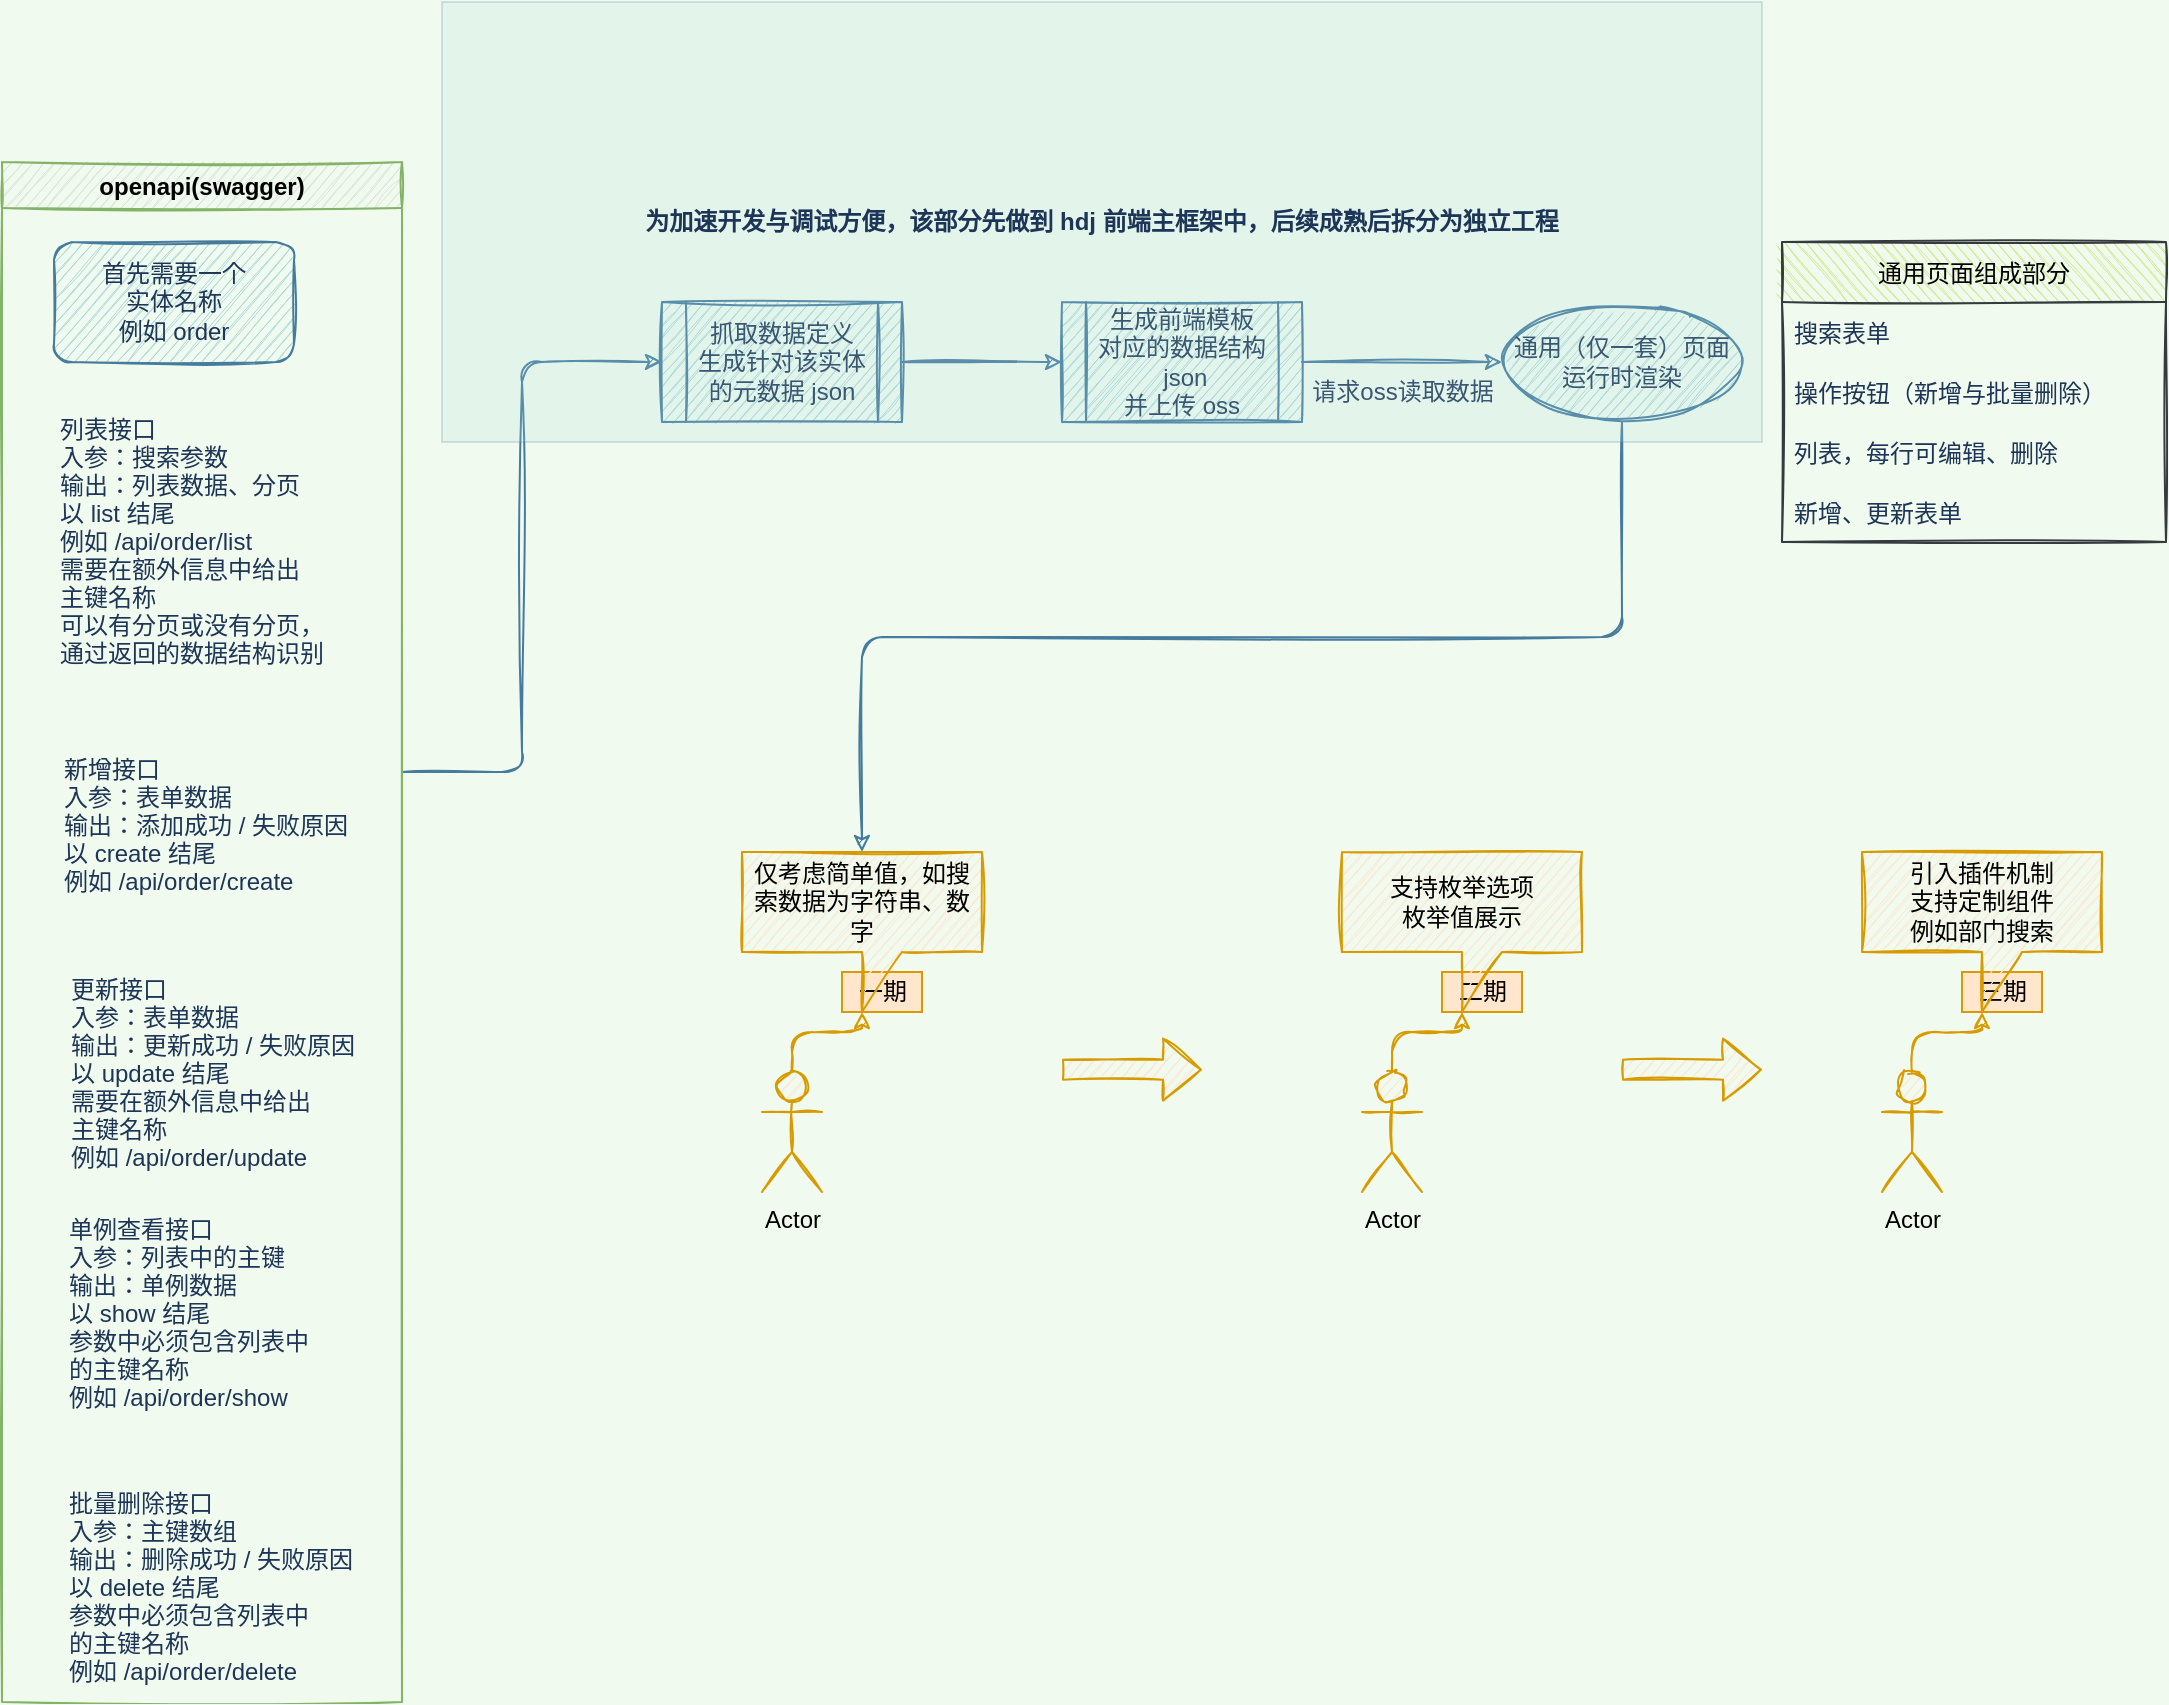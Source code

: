 <mxfile version="16.1.0" type="github">
  <diagram id="3228e29e-7158-1315-38df-8450db1d8a1d" name="Page-1">
    <mxGraphModel dx="1672" dy="1766" grid="1" gridSize="10" guides="1" tooltips="1" connect="1" arrows="1" fold="1" page="1" pageScale="1" pageWidth="1169" pageHeight="827" background="#F1FAEE" math="0" shadow="0">
      <root>
        <mxCell id="0" />
        <mxCell id="1" parent="0" />
        <mxCell id="MM5QcYv-WwZt81QImvIx-21550" style="edgeStyle=orthogonalEdgeStyle;sketch=1;orthogonalLoop=1;jettySize=auto;html=1;entryX=0;entryY=0.5;entryDx=0;entryDy=0;fontColor=#1D3557;strokeColor=#457B9D;fillColor=#A8DADC;" edge="1" parent="1" source="MM5QcYv-WwZt81QImvIx-21541" target="MM5QcYv-WwZt81QImvIx-21549">
          <mxGeometry relative="1" as="geometry">
            <Array as="points">
              <mxPoint x="270" y="365" />
              <mxPoint x="270" y="160" />
            </Array>
          </mxGeometry>
        </mxCell>
        <mxCell id="MM5QcYv-WwZt81QImvIx-21541" value="openapi(swagger)" style="swimlane;strokeColor=#82b366;fillColor=#d5e8d4;rounded=0;sketch=1;" vertex="1" parent="1">
          <mxGeometry x="10" y="60" width="200" height="770" as="geometry" />
        </mxCell>
        <mxCell id="MM5QcYv-WwZt81QImvIx-21544" value="列表接口&#xa;入参：搜索参数&#xa;输出：列表数据、分页&#xa;以 list 结尾&#xa;例如 /api/order/list&#xa;需要在额外信息中给出&#xa;主键名称&#xa;可以有分页或没有分页，&#xa;通过返回的数据结构识别&#xa;&#xa;" style="text;align=left;verticalAlign=top;spacingLeft=4;spacingRight=4;overflow=hidden;rotatable=0;points=[[0,0.5],[1,0.5]];portConstraint=eastwest;rounded=0;sketch=1;fontColor=#1D3557;" vertex="1" parent="MM5QcYv-WwZt81QImvIx-21541">
          <mxGeometry x="23" y="120" width="154" height="150" as="geometry" />
        </mxCell>
        <mxCell id="MM5QcYv-WwZt81QImvIx-21546" value="新增接口&#xa;入参：表单数据&#xa;输出：添加成功 / 失败原因&#xa;以 create 结尾&#xa;例如 /api/order/create" style="text;strokeColor=none;fillColor=none;align=left;verticalAlign=top;spacingLeft=4;spacingRight=4;overflow=hidden;rotatable=0;points=[[0,0.5],[1,0.5]];portConstraint=eastwest;fontColor=#1D3557;rounded=0;sketch=1;" vertex="1" parent="MM5QcYv-WwZt81QImvIx-21541">
          <mxGeometry x="25" y="290" width="159" height="80" as="geometry" />
        </mxCell>
        <mxCell id="MM5QcYv-WwZt81QImvIx-21547" value="更新接口&#xa;入参：表单数据&#xa;输出：更新成功 / 失败原因&#xa;以 update 结尾&#xa;需要在额外信息中给出&#xa;主键名称&#xa;例如 /api/order/update" style="text;strokeColor=none;fillColor=none;align=left;verticalAlign=top;spacingLeft=4;spacingRight=4;overflow=hidden;rotatable=0;points=[[0,0.5],[1,0.5]];portConstraint=eastwest;fontColor=#1D3557;rounded=0;sketch=1;" vertex="1" parent="MM5QcYv-WwZt81QImvIx-21541">
          <mxGeometry x="28.5" y="400" width="171.5" height="110" as="geometry" />
        </mxCell>
        <mxCell id="MM5QcYv-WwZt81QImvIx-21548" value="批量删除接口&#xa;入参：主键数组&#xa;输出：删除成功 / 失败原因&#xa;以 delete 结尾&#xa;参数中必须包含列表中&#xa;的主键名称&#xa;例如 /api/order/delete" style="text;strokeColor=none;fillColor=none;align=left;verticalAlign=top;spacingLeft=4;spacingRight=4;overflow=hidden;rotatable=0;points=[[0,0.5],[1,0.5]];portConstraint=eastwest;fontColor=#1D3557;rounded=0;sketch=1;" vertex="1" parent="MM5QcYv-WwZt81QImvIx-21541">
          <mxGeometry x="27.5" y="657" width="172.5" height="110" as="geometry" />
        </mxCell>
        <mxCell id="MM5QcYv-WwZt81QImvIx-21579" value="首先需要一个&lt;br&gt;实体名称&lt;br&gt;例如 order" style="rounded=1;whiteSpace=wrap;html=1;sketch=1;fontColor=#1D3557;strokeColor=#457B9D;fillColor=#A8DADC;" vertex="1" parent="MM5QcYv-WwZt81QImvIx-21541">
          <mxGeometry x="26" y="40" width="120" height="60" as="geometry" />
        </mxCell>
        <mxCell id="MM5QcYv-WwZt81QImvIx-21589" value="单例查看接口&#xa;入参：列表中的主键&#xa;输出：单例数据&#xa;以 show 结尾&#xa;参数中必须包含列表中&#xa;的主键名称&#xa;例如 /api/order/show" style="text;strokeColor=none;fillColor=none;align=left;verticalAlign=top;spacingLeft=4;spacingRight=4;overflow=hidden;rotatable=0;points=[[0,0.5],[1,0.5]];portConstraint=eastwest;fontColor=#1D3557;rounded=0;sketch=1;" vertex="1" parent="MM5QcYv-WwZt81QImvIx-21541">
          <mxGeometry x="27.5" y="520" width="172.5" height="110" as="geometry" />
        </mxCell>
        <mxCell id="MM5QcYv-WwZt81QImvIx-21554" value="" style="edgeStyle=orthogonalEdgeStyle;sketch=1;orthogonalLoop=1;jettySize=auto;html=1;fontColor=#1D3557;strokeColor=#457B9D;fillColor=#A8DADC;" edge="1" parent="1" source="MM5QcYv-WwZt81QImvIx-21549" target="MM5QcYv-WwZt81QImvIx-21553">
          <mxGeometry relative="1" as="geometry" />
        </mxCell>
        <mxCell id="MM5QcYv-WwZt81QImvIx-21549" value="抓取数据定义&lt;br&gt;生成针对该实体的元数据 json" style="shape=process;whiteSpace=wrap;html=1;backgroundOutline=1;sketch=1;fontColor=#1D3557;strokeColor=#457B9D;fillColor=#A8DADC;" vertex="1" parent="1">
          <mxGeometry x="340" y="130" width="120" height="60" as="geometry" />
        </mxCell>
        <mxCell id="MM5QcYv-WwZt81QImvIx-21556" value="" style="edgeStyle=orthogonalEdgeStyle;sketch=1;orthogonalLoop=1;jettySize=auto;html=1;fontColor=#1D3557;strokeColor=#457B9D;fillColor=#A8DADC;" edge="1" parent="1" source="MM5QcYv-WwZt81QImvIx-21553" target="MM5QcYv-WwZt81QImvIx-21555">
          <mxGeometry relative="1" as="geometry" />
        </mxCell>
        <mxCell id="MM5QcYv-WwZt81QImvIx-21553" value="生成前端模板&lt;br&gt;对应的数据结构&lt;br&gt;&amp;nbsp;json&lt;br&gt;并上传 oss" style="shape=process;whiteSpace=wrap;html=1;backgroundOutline=1;sketch=1;fontColor=#1D3557;strokeColor=#457B9D;fillColor=#A8DADC;" vertex="1" parent="1">
          <mxGeometry x="540" y="130" width="120" height="60" as="geometry" />
        </mxCell>
        <mxCell id="MM5QcYv-WwZt81QImvIx-21578" style="edgeStyle=orthogonalEdgeStyle;sketch=1;orthogonalLoop=1;jettySize=auto;html=1;exitX=0.5;exitY=1;exitDx=0;exitDy=0;fontColor=#1D3557;strokeColor=#457B9D;fillColor=#A8DADC;entryX=0.5;entryY=0;entryDx=0;entryDy=0;entryPerimeter=0;" edge="1" parent="1" source="MM5QcYv-WwZt81QImvIx-21555" target="MM5QcYv-WwZt81QImvIx-21560">
          <mxGeometry relative="1" as="geometry">
            <mxPoint x="440" y="400" as="targetPoint" />
          </mxGeometry>
        </mxCell>
        <mxCell id="MM5QcYv-WwZt81QImvIx-21555" value="通用（仅一套）页面&lt;br&gt;运行时渲染" style="ellipse;whiteSpace=wrap;html=1;fillColor=#A8DADC;strokeColor=#457B9D;fontColor=#1D3557;sketch=1;" vertex="1" parent="1">
          <mxGeometry x="760" y="130" width="120" height="60" as="geometry" />
        </mxCell>
        <mxCell id="MM5QcYv-WwZt81QImvIx-21564" style="edgeStyle=orthogonalEdgeStyle;sketch=1;orthogonalLoop=1;jettySize=auto;html=1;exitX=0.5;exitY=0;exitDx=0;exitDy=0;exitPerimeter=0;entryX=0;entryY=0;entryDx=60;entryDy=80;entryPerimeter=0;fontColor=#1D3557;strokeColor=#d79b00;fillColor=#ffe6cc;" edge="1" parent="1" source="MM5QcYv-WwZt81QImvIx-21557" target="MM5QcYv-WwZt81QImvIx-21560">
          <mxGeometry relative="1" as="geometry" />
        </mxCell>
        <mxCell id="MM5QcYv-WwZt81QImvIx-21557" value="Actor" style="shape=umlActor;verticalLabelPosition=bottom;verticalAlign=top;html=1;outlineConnect=0;sketch=1;strokeColor=#d79b00;fillColor=#ffe6cc;" vertex="1" parent="1">
          <mxGeometry x="390" y="515" width="30" height="60" as="geometry" />
        </mxCell>
        <mxCell id="MM5QcYv-WwZt81QImvIx-21559" value="一期" style="text;html=1;align=center;verticalAlign=middle;resizable=0;points=[];autosize=1;strokeColor=#d79b00;fillColor=#ffe6cc;" vertex="1" parent="1">
          <mxGeometry x="430" y="465" width="40" height="20" as="geometry" />
        </mxCell>
        <mxCell id="MM5QcYv-WwZt81QImvIx-21560" value="仅考虑简单值，如搜索数据为字符串、数字" style="shape=callout;whiteSpace=wrap;html=1;perimeter=calloutPerimeter;sketch=1;strokeColor=#d79b00;fillColor=#ffe6cc;" vertex="1" parent="1">
          <mxGeometry x="380" y="405" width="120" height="80" as="geometry" />
        </mxCell>
        <mxCell id="MM5QcYv-WwZt81QImvIx-21566" style="edgeStyle=orthogonalEdgeStyle;sketch=1;orthogonalLoop=1;jettySize=auto;html=1;exitX=0.5;exitY=0;exitDx=0;exitDy=0;exitPerimeter=0;entryX=0;entryY=0;entryDx=60;entryDy=80;entryPerimeter=0;fontColor=#1D3557;strokeColor=#d79b00;fillColor=#ffe6cc;" edge="1" parent="1" source="MM5QcYv-WwZt81QImvIx-21567" target="MM5QcYv-WwZt81QImvIx-21569">
          <mxGeometry relative="1" as="geometry" />
        </mxCell>
        <mxCell id="MM5QcYv-WwZt81QImvIx-21567" value="Actor" style="shape=umlActor;verticalLabelPosition=bottom;verticalAlign=top;html=1;outlineConnect=0;sketch=1;strokeColor=#d79b00;fillColor=#ffe6cc;" vertex="1" parent="1">
          <mxGeometry x="690" y="515" width="30" height="60" as="geometry" />
        </mxCell>
        <mxCell id="MM5QcYv-WwZt81QImvIx-21568" value="二期" style="text;html=1;align=center;verticalAlign=middle;resizable=0;points=[];autosize=1;strokeColor=#d79b00;fillColor=#ffe6cc;" vertex="1" parent="1">
          <mxGeometry x="730" y="465" width="40" height="20" as="geometry" />
        </mxCell>
        <mxCell id="MM5QcYv-WwZt81QImvIx-21569" value="支持枚举选项&lt;br&gt;枚举值展示" style="shape=callout;whiteSpace=wrap;html=1;perimeter=calloutPerimeter;sketch=1;strokeColor=#d79b00;fillColor=#ffe6cc;" vertex="1" parent="1">
          <mxGeometry x="680" y="405" width="120" height="80" as="geometry" />
        </mxCell>
        <mxCell id="MM5QcYv-WwZt81QImvIx-21570" style="edgeStyle=orthogonalEdgeStyle;sketch=1;orthogonalLoop=1;jettySize=auto;html=1;exitX=0.5;exitY=0;exitDx=0;exitDy=0;exitPerimeter=0;entryX=0;entryY=0;entryDx=60;entryDy=80;entryPerimeter=0;fontColor=#1D3557;strokeColor=#d79b00;fillColor=#ffe6cc;" edge="1" parent="1" source="MM5QcYv-WwZt81QImvIx-21571" target="MM5QcYv-WwZt81QImvIx-21573">
          <mxGeometry relative="1" as="geometry" />
        </mxCell>
        <mxCell id="MM5QcYv-WwZt81QImvIx-21571" value="Actor" style="shape=umlActor;verticalLabelPosition=bottom;verticalAlign=top;html=1;outlineConnect=0;sketch=1;strokeColor=#d79b00;fillColor=#ffe6cc;" vertex="1" parent="1">
          <mxGeometry x="950" y="515" width="30" height="60" as="geometry" />
        </mxCell>
        <mxCell id="MM5QcYv-WwZt81QImvIx-21572" value="三期" style="text;html=1;align=center;verticalAlign=middle;resizable=0;points=[];autosize=1;strokeColor=#d79b00;fillColor=#ffe6cc;" vertex="1" parent="1">
          <mxGeometry x="990" y="465" width="40" height="20" as="geometry" />
        </mxCell>
        <mxCell id="MM5QcYv-WwZt81QImvIx-21573" value="引入插件机制&lt;br&gt;支持定制组件&lt;br&gt;例如部门搜索" style="shape=callout;whiteSpace=wrap;html=1;perimeter=calloutPerimeter;sketch=1;strokeColor=#d79b00;fillColor=#ffe6cc;position2=0.5;" vertex="1" parent="1">
          <mxGeometry x="940" y="405" width="120" height="80" as="geometry" />
        </mxCell>
        <mxCell id="MM5QcYv-WwZt81QImvIx-21576" value="" style="shape=flexArrow;endArrow=classic;html=1;sketch=1;fontColor=#1D3557;strokeColor=#d79b00;fillColor=#ffe6cc;" edge="1" parent="1">
          <mxGeometry width="50" height="50" relative="1" as="geometry">
            <mxPoint x="540" y="513.82" as="sourcePoint" />
            <mxPoint x="610" y="513.82" as="targetPoint" />
          </mxGeometry>
        </mxCell>
        <mxCell id="MM5QcYv-WwZt81QImvIx-21577" value="" style="shape=flexArrow;endArrow=classic;html=1;sketch=1;fontColor=#1D3557;strokeColor=#d79b00;fillColor=#ffe6cc;" edge="1" parent="1">
          <mxGeometry width="50" height="50" relative="1" as="geometry">
            <mxPoint x="820" y="513.82" as="sourcePoint" />
            <mxPoint x="890" y="513.82" as="targetPoint" />
          </mxGeometry>
        </mxCell>
        <mxCell id="MM5QcYv-WwZt81QImvIx-21580" value="通用页面组成部分" style="swimlane;fontStyle=0;childLayout=stackLayout;horizontal=1;startSize=30;horizontalStack=0;resizeParent=1;resizeParentMax=0;resizeLast=0;collapsible=1;marginBottom=0;sketch=1;strokeColor=#36393d;fillColor=#cdeb8b;flipH=1;flipV=0;" vertex="1" parent="1">
          <mxGeometry x="900" y="100" width="192" height="150" as="geometry">
            <mxRectangle x="980" y="100" width="80" height="30" as="alternateBounds" />
          </mxGeometry>
        </mxCell>
        <mxCell id="MM5QcYv-WwZt81QImvIx-21581" value="搜索表单" style="text;strokeColor=none;fillColor=none;align=left;verticalAlign=middle;spacingLeft=4;spacingRight=4;overflow=hidden;points=[[0,0.5],[1,0.5]];portConstraint=eastwest;rotatable=0;sketch=1;fontColor=#1D3557;" vertex="1" parent="MM5QcYv-WwZt81QImvIx-21580">
          <mxGeometry y="30" width="192" height="30" as="geometry" />
        </mxCell>
        <mxCell id="MM5QcYv-WwZt81QImvIx-21582" value="操作按钮（新增与批量删除）" style="text;strokeColor=none;fillColor=none;align=left;verticalAlign=middle;spacingLeft=4;spacingRight=4;overflow=hidden;points=[[0,0.5],[1,0.5]];portConstraint=eastwest;rotatable=0;sketch=1;fontColor=#1D3557;" vertex="1" parent="MM5QcYv-WwZt81QImvIx-21580">
          <mxGeometry y="60" width="192" height="30" as="geometry" />
        </mxCell>
        <mxCell id="MM5QcYv-WwZt81QImvIx-21583" value="列表，每行可编辑、删除" style="text;strokeColor=none;fillColor=none;align=left;verticalAlign=middle;spacingLeft=4;spacingRight=4;overflow=hidden;points=[[0,0.5],[1,0.5]];portConstraint=eastwest;rotatable=0;sketch=1;fontColor=#1D3557;" vertex="1" parent="MM5QcYv-WwZt81QImvIx-21580">
          <mxGeometry y="90" width="192" height="30" as="geometry" />
        </mxCell>
        <mxCell id="MM5QcYv-WwZt81QImvIx-21587" value="新增、更新表单" style="text;strokeColor=none;fillColor=none;align=left;verticalAlign=middle;spacingLeft=4;spacingRight=4;overflow=hidden;points=[[0,0.5],[1,0.5]];portConstraint=eastwest;rotatable=0;sketch=1;fontColor=#1D3557;" vertex="1" parent="MM5QcYv-WwZt81QImvIx-21580">
          <mxGeometry y="120" width="192" height="30" as="geometry" />
        </mxCell>
        <mxCell id="MM5QcYv-WwZt81QImvIx-21590" value="请求oss读取数据" style="text;html=1;align=center;verticalAlign=middle;resizable=0;points=[];autosize=1;strokeColor=none;fillColor=none;fontColor=#1D3557;" vertex="1" parent="1">
          <mxGeometry x="655" y="165" width="110" height="20" as="geometry" />
        </mxCell>
        <mxCell id="MM5QcYv-WwZt81QImvIx-21591" value="&lt;h4&gt;为加速开发与调试方便，该部分先做到 hdj 前端主框架中，后续成熟后拆分为独立工程&lt;/h4&gt;" style="rounded=0;whiteSpace=wrap;html=1;sketch=0;fontColor=#1D3557;strokeColor=#457B9D;fillColor=#A8DADC;fillOpacity=100;opacity=20;" vertex="1" parent="1">
          <mxGeometry x="230" y="-20" width="660" height="220" as="geometry" />
        </mxCell>
      </root>
    </mxGraphModel>
  </diagram>
</mxfile>
